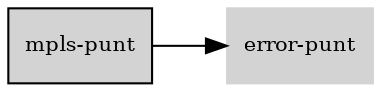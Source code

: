 digraph "mpls_punt_subgraph" {
  rankdir=LR;
  node [shape=box, style=filled, fontsize=10, color=lightgray, fontcolor=black, fillcolor=lightgray];
  "mpls-punt" [color=black, fontcolor=black, fillcolor=lightgray];
  edge [fontsize=8];
  "mpls-punt" -> "error-punt";
}
